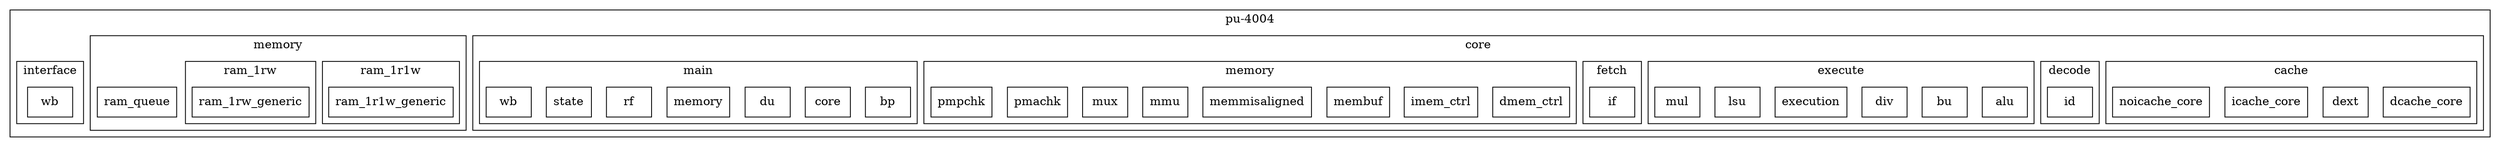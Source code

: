 digraph Project {
  // Introduction
  graph [rankdir = TB, splines=ortho];
  node[shape=record];

  // Blocks
  subgraph "cluster pu-4004" { label = "pu-4004";
    subgraph "cluster core" { label = "core";
      subgraph "cluster cache" { label = "cache";
        dcache_core[shape=box, label="dcache_core"];
        dext[shape=box, label="dext"];
        icache_core[shape=box, label="icache_core"];
        noicache_core[shape=box, label="noicache_core"];
      }
      subgraph "cluster decode" { label = "decode";
        id[shape=box, label="id"];
      }
      subgraph "cluster execute" { label = "execute";
        alu[shape=box, label="alu"];
        bu[shape=box, label="bu"];
        div[shape=box, label="div"];
        execution[shape=box, label="execution"];
        lsu[shape=box, label="lsu"];
        mul[shape=box, label="mul"];
      }
      subgraph "cluster fetch" { label = "fetch";
        if[shape=box, label="if"];
      }
      subgraph "cluster memory" { label = "memory";
        dmem_ctrl[shape=box, label="dmem_ctrl"];
        imem_ctrl[shape=box, label="imem_ctrl"];
        membuf[shape=box, label="membuf"];
        memmisaligned[shape=box, label="memmisaligned"];
        mmu[shape=box, label="mmu"];
        mux[shape=box, label="mux"];
        pmachk[shape=box, label="pmachk"];
        pmpchk[shape=box, label="pmpchk"];
      }
      subgraph "cluster main" { label = "main";
        bp[shape=box, label="bp"];
        core[shape=box, label="core"];
        du[shape=box, label="du"];
        memory[shape=box, label="memory"];
        rf[shape=box, label="rf"];
        state[shape=box, label="state"];
        wb[shape=box, label="wb"];
      }
    }
    subgraph "cluster memory" { label = "memory";
      subgraph "cluster ram_1r1w" { label = "ram_1r1w";
        ram_1r1w_generic[shape=box, label="ram_1r1w_generic"];
      }
      subgraph "cluster ram_1rw" { label = "ram_1rw";
        ram_1rw_generic[shape=box, label="ram_1rw_generic"];
      }
      ram_queue[shape=box, label="ram_queue"];
    }
    subgraph "cluster interface" { label = "interface";
      bus_wb[shape=box, label="wb"];
    }
  }
}

